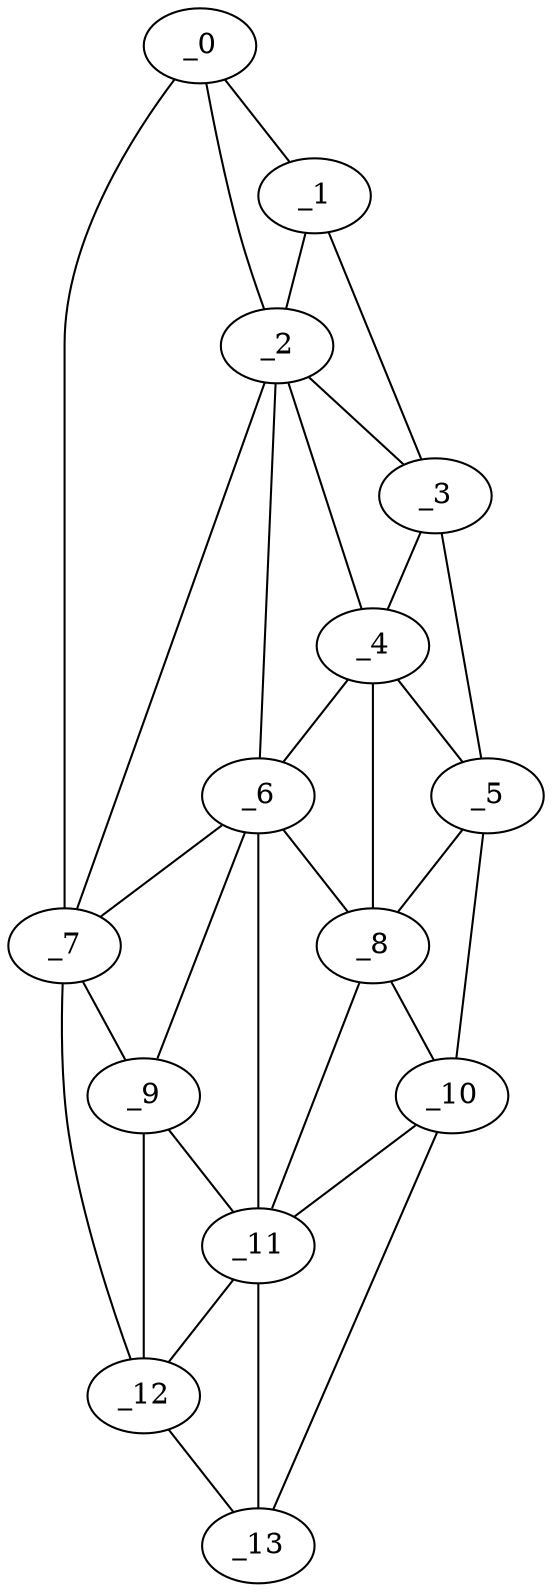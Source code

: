 graph "obj63__0.gxl" {
	_0	 [x=49,
		y=14];
	_1	 [x=57,
		y=9];
	_0 -- _1	 [valence=1];
	_2	 [x=57,
		y=22];
	_0 -- _2	 [valence=2];
	_7	 [x=77,
		y=44];
	_0 -- _7	 [valence=1];
	_1 -- _2	 [valence=2];
	_3	 [x=63,
		y=7];
	_1 -- _3	 [valence=1];
	_2 -- _3	 [valence=1];
	_4	 [x=72,
		y=17];
	_2 -- _4	 [valence=2];
	_6	 [x=76,
		y=31];
	_2 -- _6	 [valence=1];
	_2 -- _7	 [valence=2];
	_3 -- _4	 [valence=2];
	_5	 [x=75,
		y=8];
	_3 -- _5	 [valence=1];
	_4 -- _5	 [valence=1];
	_4 -- _6	 [valence=2];
	_8	 [x=80,
		y=24];
	_4 -- _8	 [valence=2];
	_5 -- _8	 [valence=2];
	_10	 [x=91,
		y=13];
	_5 -- _10	 [valence=1];
	_6 -- _7	 [valence=2];
	_6 -- _8	 [valence=1];
	_9	 [x=86,
		y=45];
	_6 -- _9	 [valence=1];
	_11	 [x=92,
		y=29];
	_6 -- _11	 [valence=1];
	_7 -- _9	 [valence=2];
	_12	 [x=98,
		y=48];
	_7 -- _12	 [valence=1];
	_8 -- _10	 [valence=2];
	_8 -- _11	 [valence=2];
	_9 -- _11	 [valence=2];
	_9 -- _12	 [valence=1];
	_10 -- _11	 [valence=2];
	_13	 [x=111,
		y=32];
	_10 -- _13	 [valence=1];
	_11 -- _12	 [valence=1];
	_11 -- _13	 [valence=2];
	_12 -- _13	 [valence=1];
}
